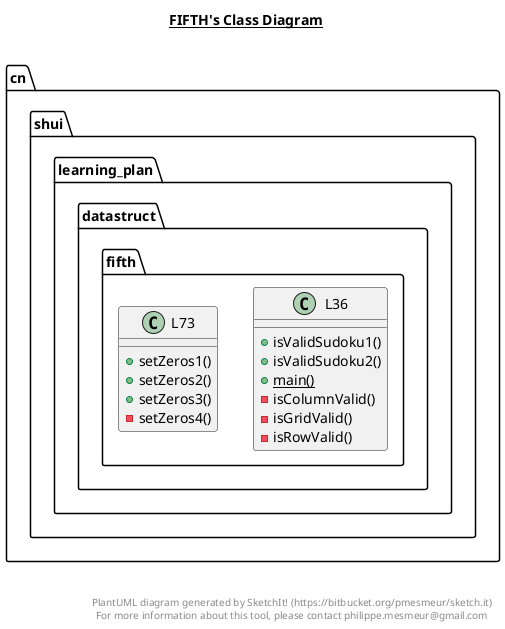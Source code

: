 @startuml

title __FIFTH's Class Diagram__\n

  namespace cn.shui.learning_plan.datastruct.fifth {
    class cn.shui.learning_plan.datastruct.fifth.L36 {
        + isValidSudoku1()
        + isValidSudoku2()
        {static} + main()
        - isColumnValid()
        - isGridValid()
        - isRowValid()
    }
  }
  

  namespace cn.shui.learning_plan.datastruct.fifth {
    class cn.shui.learning_plan.datastruct.fifth.L73 {
        + setZeros1()
        + setZeros2()
        + setZeros3()
        - setZeros4()
    }
  }
  



right footer


PlantUML diagram generated by SketchIt! (https://bitbucket.org/pmesmeur/sketch.it)
For more information about this tool, please contact philippe.mesmeur@gmail.com
endfooter

@enduml
